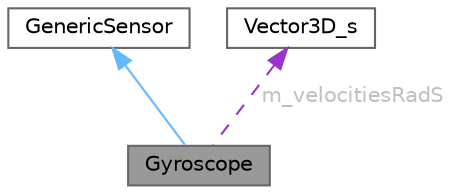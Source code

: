 digraph "Gyroscope"
{
 // LATEX_PDF_SIZE
  bgcolor="transparent";
  edge [fontname=Helvetica,fontsize=10,labelfontname=Helvetica,labelfontsize=10];
  node [fontname=Helvetica,fontsize=10,shape=box,height=0.2,width=0.4];
  Node1 [id="Node000001",label="Gyroscope",height=0.2,width=0.4,color="gray40", fillcolor="grey60", style="filled", fontcolor="black",tooltip="Generic Gyroscope."];
  Node2 -> Node1 [id="edge3_Node000001_Node000002",dir="back",color="steelblue1",style="solid",tooltip=" "];
  Node2 [id="Node000002",label="GenericSensor",height=0.2,width=0.4,color="gray40", fillcolor="white", style="filled",URL="$classGenericSensor.html",tooltip="Underlying interface to all sensors."];
  Node3 -> Node1 [id="edge4_Node000001_Node000003",dir="back",color="darkorchid3",style="dashed",tooltip=" ",label=" m_velocitiesRadS",fontcolor="grey" ];
  Node3 [id="Node000003",label="Vector3D_s",height=0.2,width=0.4,color="gray40", fillcolor="white", style="filled",URL="$structVector3D__s.html",tooltip="Vector with 3 axis."];
}
